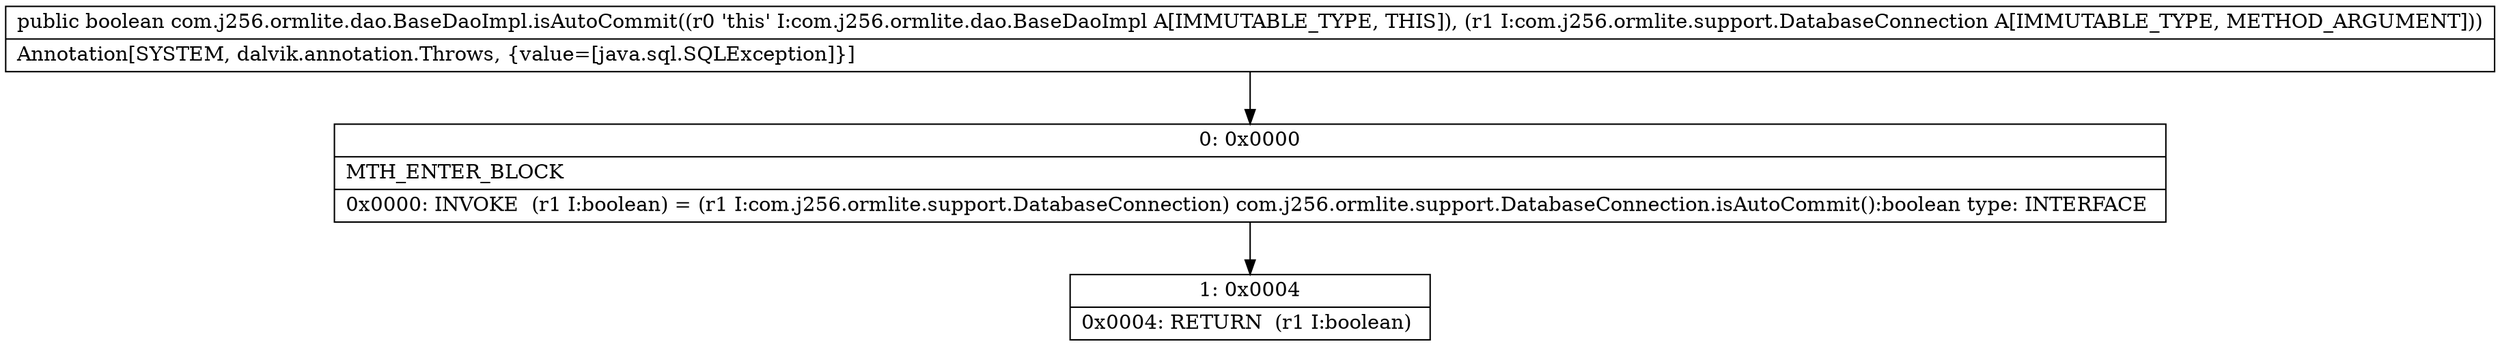 digraph "CFG forcom.j256.ormlite.dao.BaseDaoImpl.isAutoCommit(Lcom\/j256\/ormlite\/support\/DatabaseConnection;)Z" {
Node_0 [shape=record,label="{0\:\ 0x0000|MTH_ENTER_BLOCK\l|0x0000: INVOKE  (r1 I:boolean) = (r1 I:com.j256.ormlite.support.DatabaseConnection) com.j256.ormlite.support.DatabaseConnection.isAutoCommit():boolean type: INTERFACE \l}"];
Node_1 [shape=record,label="{1\:\ 0x0004|0x0004: RETURN  (r1 I:boolean) \l}"];
MethodNode[shape=record,label="{public boolean com.j256.ormlite.dao.BaseDaoImpl.isAutoCommit((r0 'this' I:com.j256.ormlite.dao.BaseDaoImpl A[IMMUTABLE_TYPE, THIS]), (r1 I:com.j256.ormlite.support.DatabaseConnection A[IMMUTABLE_TYPE, METHOD_ARGUMENT]))  | Annotation[SYSTEM, dalvik.annotation.Throws, \{value=[java.sql.SQLException]\}]\l}"];
MethodNode -> Node_0;
Node_0 -> Node_1;
}

